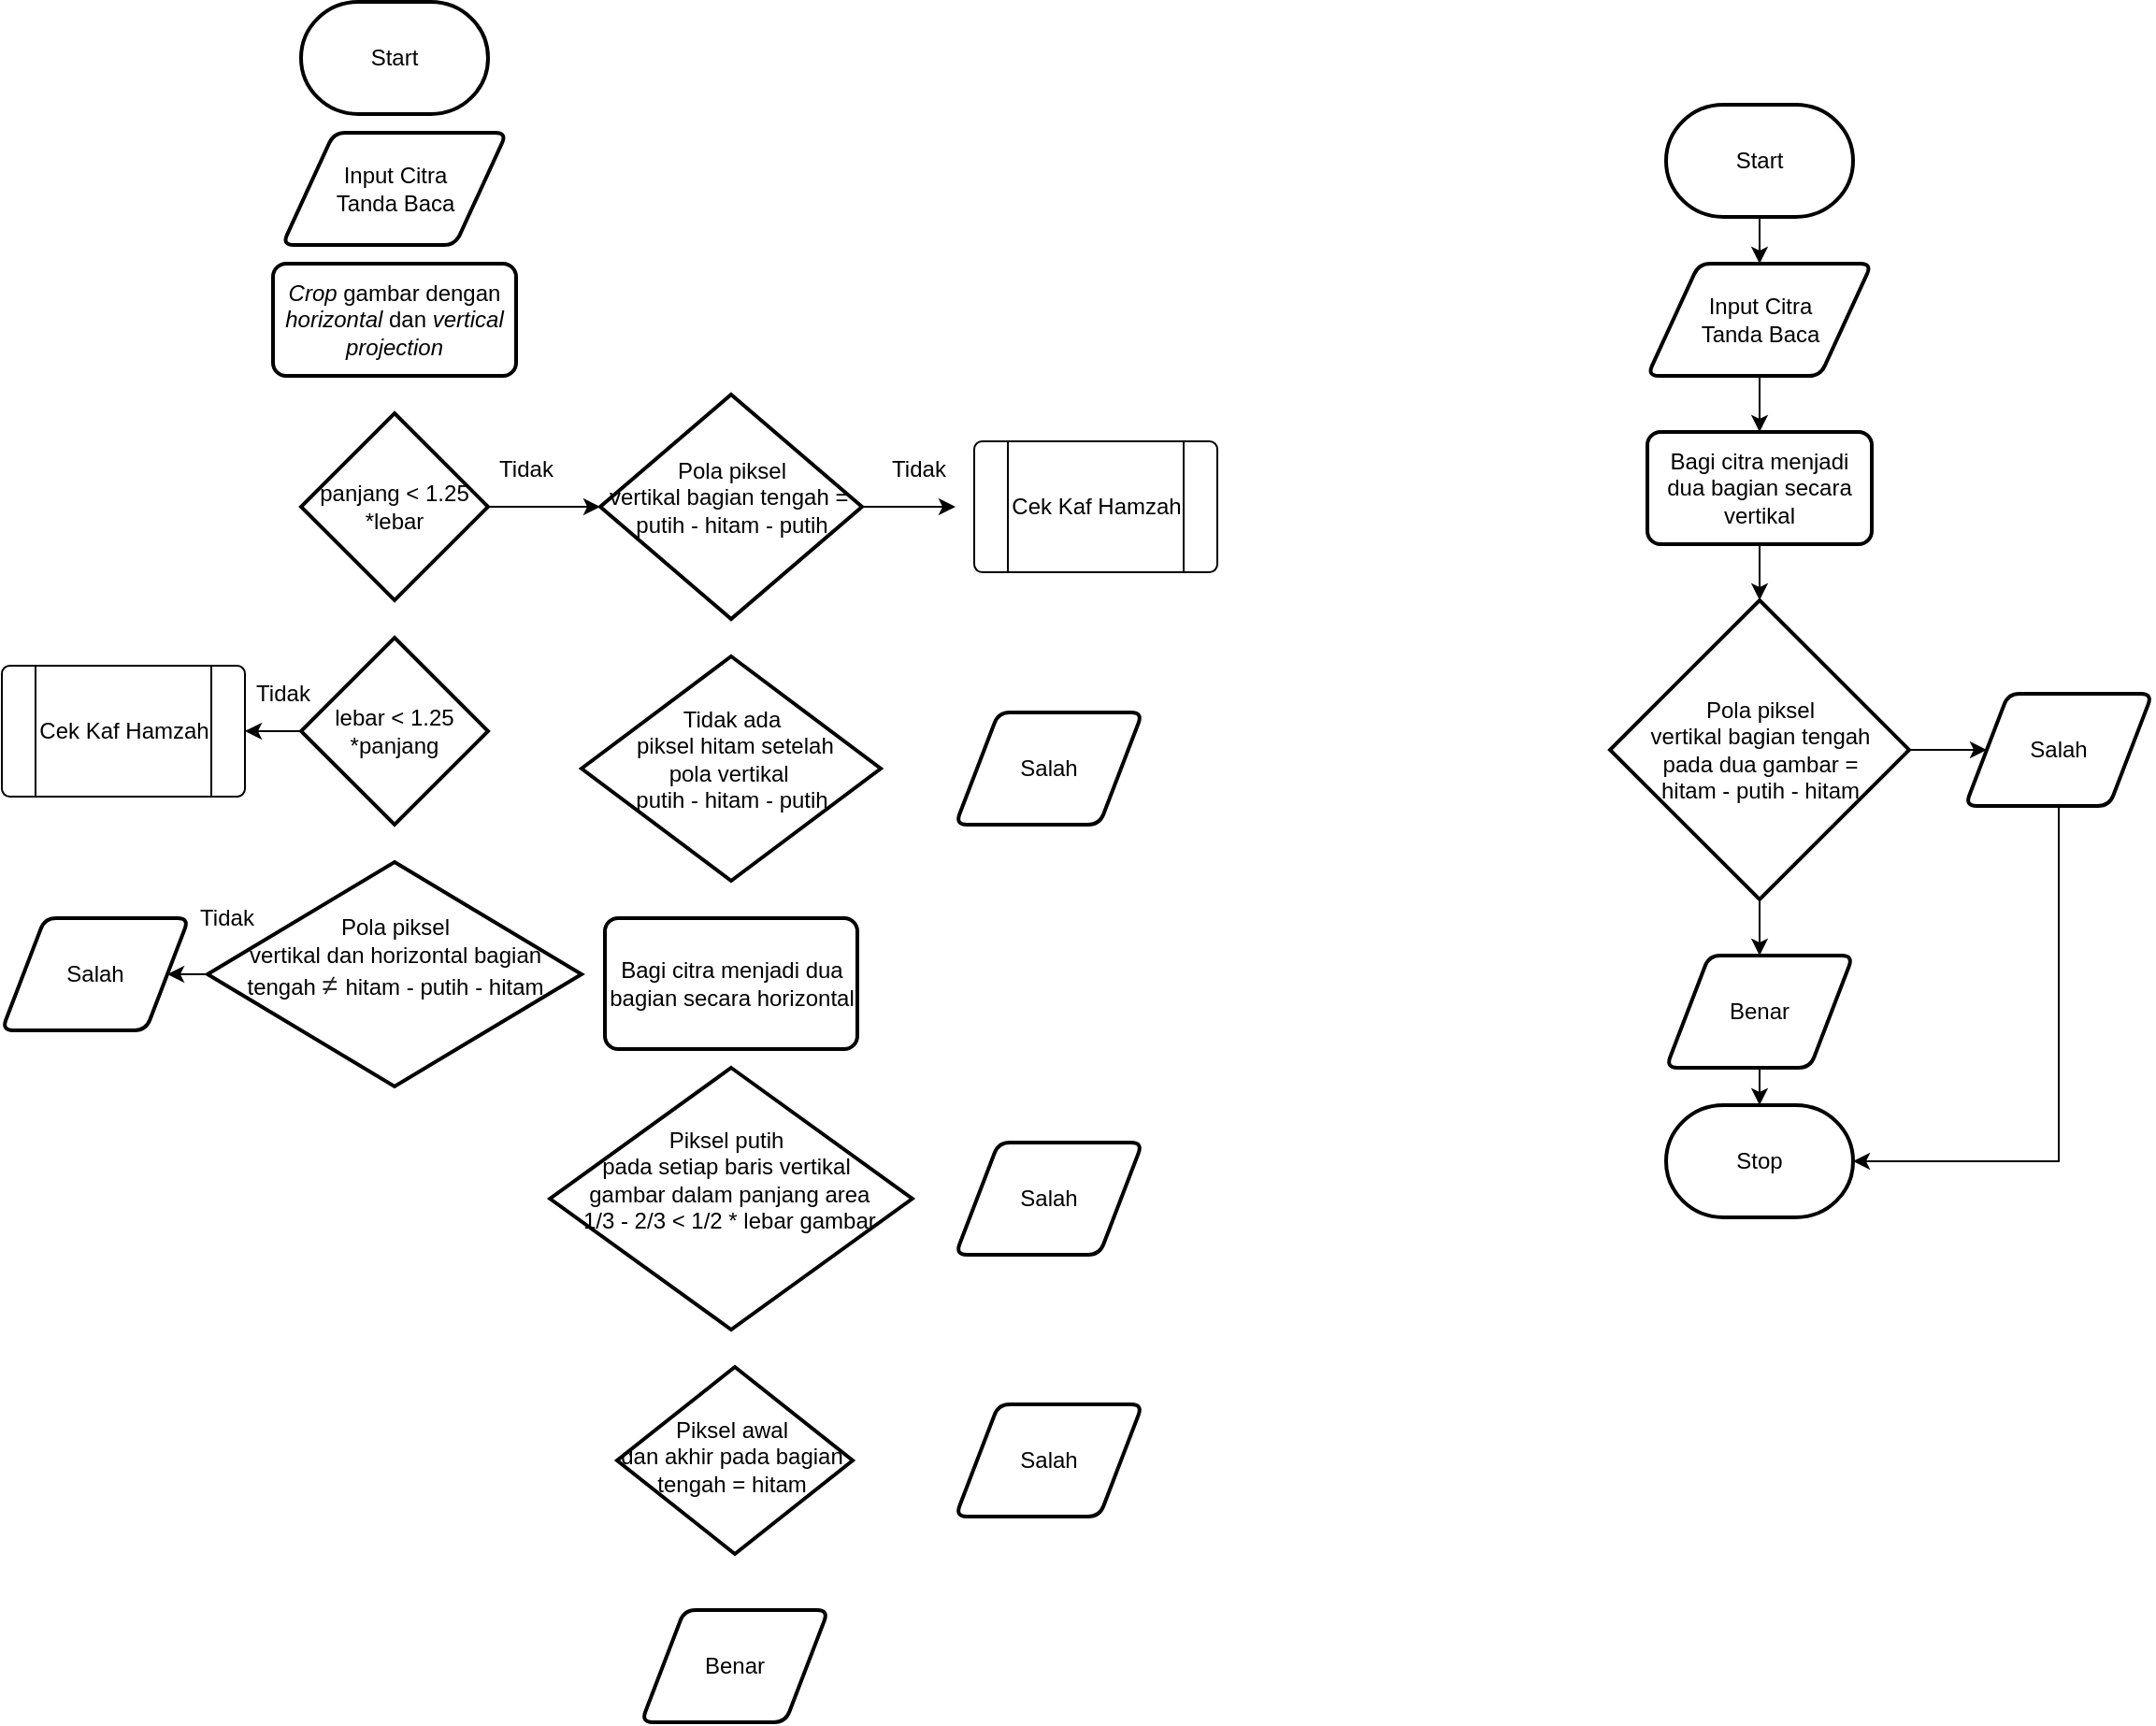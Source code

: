 <mxfile version="12.4.2" type="device" pages="1"><diagram id="PD7MTAYlZTsYnp9gRJVC" name="Page-1"><mxGraphModel dx="1324" dy="597" grid="1" gridSize="10" guides="1" tooltips="1" connect="1" arrows="1" fold="1" page="1" pageScale="1" pageWidth="850" pageHeight="1100" math="0" shadow="0"><root><mxCell id="0"/><mxCell id="1" parent="0"/><mxCell id="dxDsNywm7oJCLghrbIls-19" value="" style="strokeWidth=2;html=1;shape=mxgraph.flowchart.decision;whiteSpace=wrap;" vertex="1" parent="1"><mxGeometry x="320" y="220" width="140" height="120" as="geometry"/></mxCell><mxCell id="I2K6GpdKpuC9mJz0t7x1-2" value="Start" style="strokeWidth=2;html=1;shape=mxgraph.flowchart.terminator;whiteSpace=wrap;" parent="1" vertex="1"><mxGeometry x="160" y="10" width="100" height="60" as="geometry"/></mxCell><mxCell id="I2K6GpdKpuC9mJz0t7x1-4" value="&lt;i&gt;Crop &lt;/i&gt;gambar dengan &lt;i&gt;horizontal &lt;/i&gt;dan &lt;i&gt;vertical projection&lt;/i&gt;" style="rounded=1;whiteSpace=wrap;html=1;absoluteArcSize=1;arcSize=14;strokeWidth=2;" parent="1" vertex="1"><mxGeometry x="145" y="150" width="130" height="60" as="geometry"/></mxCell><mxCell id="dxDsNywm7oJCLghrbIls-4" style="edgeStyle=orthogonalEdgeStyle;rounded=0;orthogonalLoop=1;jettySize=auto;html=1;exitX=1;exitY=0.5;exitDx=0;exitDy=0;exitPerimeter=0;entryX=0;entryY=0.5;entryDx=0;entryDy=0;" edge="1" parent="1" source="I2K6GpdKpuC9mJz0t7x1-5"><mxGeometry relative="1" as="geometry"><mxPoint x="320" y="280" as="targetPoint"/></mxGeometry></mxCell><mxCell id="I2K6GpdKpuC9mJz0t7x1-5" value="panjang &amp;lt; 1.25 *lebar" style="strokeWidth=2;html=1;shape=mxgraph.flowchart.decision;whiteSpace=wrap;" parent="1" vertex="1"><mxGeometry x="160" y="230" width="100" height="100" as="geometry"/></mxCell><mxCell id="dxDsNywm7oJCLghrbIls-5" value="Tidak" style="text;html=1;align=center;verticalAlign=middle;resizable=0;points=[];;autosize=1;" vertex="1" parent="1"><mxGeometry x="260" y="250" width="40" height="20" as="geometry"/></mxCell><mxCell id="dxDsNywm7oJCLghrbIls-7" value="" style="shape=parallelogram;html=1;strokeWidth=2;perimeter=parallelogramPerimeter;whiteSpace=wrap;rounded=1;arcSize=12;size=0.23;" vertex="1" parent="1"><mxGeometry x="150" y="80" width="120" height="60" as="geometry"/></mxCell><mxCell id="dxDsNywm7oJCLghrbIls-11" style="edgeStyle=orthogonalEdgeStyle;rounded=0;orthogonalLoop=1;jettySize=auto;html=1;exitX=1;exitY=0.5;exitDx=0;exitDy=0;exitPerimeter=0;" edge="1" parent="1"><mxGeometry relative="1" as="geometry"><mxPoint x="510" y="280" as="targetPoint"/><mxPoint x="460" y="280" as="sourcePoint"/></mxGeometry></mxCell><mxCell id="dxDsNywm7oJCLghrbIls-13" value="Tidak" style="text;html=1;align=center;verticalAlign=middle;resizable=0;points=[];;autosize=1;" vertex="1" parent="1"><mxGeometry x="470" y="250" width="40" height="20" as="geometry"/></mxCell><mxCell id="dxDsNywm7oJCLghrbIls-16" value="Input Citra &lt;br&gt;Tanda Baca" style="text;html=1;align=center;verticalAlign=middle;resizable=0;points=[];;autosize=1;" vertex="1" parent="1"><mxGeometry x="170" y="95" width="80" height="30" as="geometry"/></mxCell><mxCell id="dxDsNywm7oJCLghrbIls-18" value="Pola piksel &lt;br&gt;vertikal bagian tengah =&amp;nbsp;&lt;br&gt;putih - hitam - putih" style="text;html=1;align=center;verticalAlign=middle;resizable=0;points=[];;autosize=1;" vertex="1" parent="1"><mxGeometry x="315" y="250" width="150" height="50" as="geometry"/></mxCell><mxCell id="dxDsNywm7oJCLghrbIls-33" style="edgeStyle=orthogonalEdgeStyle;rounded=0;orthogonalLoop=1;jettySize=auto;html=1;exitX=0.5;exitY=1;exitDx=0;exitDy=0;exitPerimeter=0;entryX=0.5;entryY=0;entryDx=0;entryDy=0;" edge="1" parent="1" source="dxDsNywm7oJCLghrbIls-20" target="dxDsNywm7oJCLghrbIls-22"><mxGeometry relative="1" as="geometry"/></mxCell><mxCell id="dxDsNywm7oJCLghrbIls-20" value="Start" style="strokeWidth=2;html=1;shape=mxgraph.flowchart.terminator;whiteSpace=wrap;" vertex="1" parent="1"><mxGeometry x="890" y="65" width="100" height="60" as="geometry"/></mxCell><mxCell id="dxDsNywm7oJCLghrbIls-34" style="edgeStyle=orthogonalEdgeStyle;rounded=0;orthogonalLoop=1;jettySize=auto;html=1;exitX=0.5;exitY=1;exitDx=0;exitDy=0;" edge="1" parent="1" source="dxDsNywm7oJCLghrbIls-22" target="dxDsNywm7oJCLghrbIls-24"><mxGeometry relative="1" as="geometry"/></mxCell><mxCell id="dxDsNywm7oJCLghrbIls-22" value="" style="shape=parallelogram;html=1;strokeWidth=2;perimeter=parallelogramPerimeter;whiteSpace=wrap;rounded=1;arcSize=12;size=0.23;" vertex="1" parent="1"><mxGeometry x="880" y="150" width="120" height="60" as="geometry"/></mxCell><mxCell id="dxDsNywm7oJCLghrbIls-23" value="Input Citra &lt;br&gt;Tanda Baca" style="text;html=1;align=center;verticalAlign=middle;resizable=0;points=[];;autosize=1;" vertex="1" parent="1"><mxGeometry x="900" y="165" width="80" height="30" as="geometry"/></mxCell><mxCell id="dxDsNywm7oJCLghrbIls-35" style="edgeStyle=orthogonalEdgeStyle;rounded=0;orthogonalLoop=1;jettySize=auto;html=1;exitX=0.5;exitY=1;exitDx=0;exitDy=0;entryX=0.5;entryY=0;entryDx=0;entryDy=0;entryPerimeter=0;" edge="1" parent="1" source="dxDsNywm7oJCLghrbIls-24" target="dxDsNywm7oJCLghrbIls-25"><mxGeometry relative="1" as="geometry"/></mxCell><mxCell id="dxDsNywm7oJCLghrbIls-24" value="Bagi citra menjadi dua bagian secara vertikal" style="rounded=1;whiteSpace=wrap;html=1;absoluteArcSize=1;arcSize=14;strokeWidth=2;" vertex="1" parent="1"><mxGeometry x="880" y="240" width="120" height="60" as="geometry"/></mxCell><mxCell id="dxDsNywm7oJCLghrbIls-30" value="" style="group" vertex="1" connectable="0" parent="1"><mxGeometry x="860" y="330" width="160" height="160" as="geometry"/></mxCell><mxCell id="dxDsNywm7oJCLghrbIls-25" value="" style="strokeWidth=2;html=1;shape=mxgraph.flowchart.decision;whiteSpace=wrap;" vertex="1" parent="dxDsNywm7oJCLghrbIls-30"><mxGeometry width="160" height="160" as="geometry"/></mxCell><mxCell id="dxDsNywm7oJCLghrbIls-29" value="Pola piksel &lt;br&gt;vertikal bagian tengah &lt;br&gt;pada dua gambar = &lt;br&gt;hitam - putih - hitam" style="text;html=1;align=center;verticalAlign=middle;resizable=0;points=[];;autosize=1;" vertex="1" parent="dxDsNywm7oJCLghrbIls-30"><mxGeometry x="15" y="50" width="130" height="60" as="geometry"/></mxCell><mxCell id="dxDsNywm7oJCLghrbIls-41" style="edgeStyle=orthogonalEdgeStyle;rounded=0;orthogonalLoop=1;jettySize=auto;html=1;exitX=0.5;exitY=1;exitDx=0;exitDy=0;" edge="1" parent="1" source="dxDsNywm7oJCLghrbIls-36" target="dxDsNywm7oJCLghrbIls-40"><mxGeometry relative="1" as="geometry"/></mxCell><mxCell id="dxDsNywm7oJCLghrbIls-36" value="Benar" style="shape=parallelogram;html=1;strokeWidth=2;perimeter=parallelogramPerimeter;whiteSpace=wrap;rounded=1;arcSize=12;size=0.23;" vertex="1" parent="1"><mxGeometry x="890" y="520" width="100" height="60" as="geometry"/></mxCell><mxCell id="dxDsNywm7oJCLghrbIls-42" style="edgeStyle=orthogonalEdgeStyle;rounded=0;orthogonalLoop=1;jettySize=auto;html=1;exitX=0.5;exitY=1;exitDx=0;exitDy=0;entryX=1;entryY=0.5;entryDx=0;entryDy=0;entryPerimeter=0;" edge="1" parent="1" source="dxDsNywm7oJCLghrbIls-37" target="dxDsNywm7oJCLghrbIls-40"><mxGeometry relative="1" as="geometry"/></mxCell><mxCell id="dxDsNywm7oJCLghrbIls-37" value="Salah" style="shape=parallelogram;html=1;strokeWidth=2;perimeter=parallelogramPerimeter;whiteSpace=wrap;rounded=1;arcSize=12;size=0.23;" vertex="1" parent="1"><mxGeometry x="1050" y="380" width="100" height="60" as="geometry"/></mxCell><mxCell id="dxDsNywm7oJCLghrbIls-38" style="edgeStyle=orthogonalEdgeStyle;rounded=0;orthogonalLoop=1;jettySize=auto;html=1;exitX=0.5;exitY=1;exitDx=0;exitDy=0;exitPerimeter=0;entryX=0.5;entryY=0;entryDx=0;entryDy=0;" edge="1" parent="1" source="dxDsNywm7oJCLghrbIls-25" target="dxDsNywm7oJCLghrbIls-36"><mxGeometry relative="1" as="geometry"/></mxCell><mxCell id="dxDsNywm7oJCLghrbIls-39" style="edgeStyle=orthogonalEdgeStyle;rounded=0;orthogonalLoop=1;jettySize=auto;html=1;exitX=1;exitY=0.5;exitDx=0;exitDy=0;exitPerimeter=0;entryX=0;entryY=0.5;entryDx=0;entryDy=0;" edge="1" parent="1" source="dxDsNywm7oJCLghrbIls-25" target="dxDsNywm7oJCLghrbIls-37"><mxGeometry relative="1" as="geometry"/></mxCell><mxCell id="dxDsNywm7oJCLghrbIls-40" value="Stop" style="strokeWidth=2;html=1;shape=mxgraph.flowchart.terminator;whiteSpace=wrap;" vertex="1" parent="1"><mxGeometry x="890" y="600" width="100" height="60" as="geometry"/></mxCell><mxCell id="dxDsNywm7oJCLghrbIls-50" value="Salah" style="shape=parallelogram;html=1;strokeWidth=2;perimeter=parallelogramPerimeter;whiteSpace=wrap;rounded=1;arcSize=12;size=0.23;" vertex="1" parent="1"><mxGeometry x="510" y="390" width="100" height="60" as="geometry"/></mxCell><mxCell id="dxDsNywm7oJCLghrbIls-53" value="Bagi citra menjadi dua bagian secara horizontal" style="rounded=1;whiteSpace=wrap;html=1;absoluteArcSize=1;arcSize=14;strokeWidth=2;" vertex="1" parent="1"><mxGeometry x="322.5" y="500" width="135" height="70" as="geometry"/></mxCell><mxCell id="dxDsNywm7oJCLghrbIls-55" value="" style="group" vertex="1" connectable="0" parent="1"><mxGeometry x="293.13" y="580" width="193.75" height="140" as="geometry"/></mxCell><mxCell id="dxDsNywm7oJCLghrbIls-51" value="" style="strokeWidth=2;html=1;shape=mxgraph.flowchart.decision;whiteSpace=wrap;" vertex="1" parent="dxDsNywm7oJCLghrbIls-55"><mxGeometry width="193.75" height="140" as="geometry"/></mxCell><mxCell id="dxDsNywm7oJCLghrbIls-54" value="Piksel putih &lt;br&gt;pada setiap baris vertikal&lt;br&gt;&amp;nbsp;gambar dalam panjang area&lt;br&gt;&amp;nbsp;1/3 - 2/3 &amp;lt; 1/2 * lebar gambar" style="text;html=1;align=center;verticalAlign=middle;resizable=0;points=[];;autosize=1;" vertex="1" parent="dxDsNywm7oJCLghrbIls-55"><mxGeometry x="3.75" y="30" width="180" height="60" as="geometry"/></mxCell><mxCell id="dxDsNywm7oJCLghrbIls-56" value="Salah" style="shape=parallelogram;html=1;strokeWidth=2;perimeter=parallelogramPerimeter;whiteSpace=wrap;rounded=1;arcSize=12;size=0.23;" vertex="1" parent="1"><mxGeometry x="510" y="620" width="100" height="60" as="geometry"/></mxCell><mxCell id="dxDsNywm7oJCLghrbIls-57" value="" style="group" vertex="1" connectable="0" parent="1"><mxGeometry x="310" y="360" width="160" height="120" as="geometry"/></mxCell><mxCell id="dxDsNywm7oJCLghrbIls-43" value="" style="strokeWidth=2;html=1;shape=mxgraph.flowchart.decision;whiteSpace=wrap;" vertex="1" parent="dxDsNywm7oJCLghrbIls-57"><mxGeometry width="160" height="120" as="geometry"/></mxCell><mxCell id="dxDsNywm7oJCLghrbIls-48" value="Tidak ada&lt;br&gt;&amp;nbsp;piksel hitam setelah &lt;br&gt;pola vertikal&amp;nbsp;&lt;br&gt;putih - hitam - putih" style="text;html=1;align=center;verticalAlign=middle;resizable=0;points=[];;autosize=1;" vertex="1" parent="dxDsNywm7oJCLghrbIls-57"><mxGeometry x="20" y="25" width="120" height="60" as="geometry"/></mxCell><mxCell id="dxDsNywm7oJCLghrbIls-60" value="" style="group" vertex="1" connectable="0" parent="1"><mxGeometry x="325" y="740" width="130" height="100" as="geometry"/></mxCell><mxCell id="dxDsNywm7oJCLghrbIls-58" value="" style="strokeWidth=2;html=1;shape=mxgraph.flowchart.decision;whiteSpace=wrap;" vertex="1" parent="dxDsNywm7oJCLghrbIls-60"><mxGeometry x="4" width="126" height="100" as="geometry"/></mxCell><mxCell id="dxDsNywm7oJCLghrbIls-59" value="Piksel awal &lt;br&gt;dan akhir pada bagian&lt;br&gt;&amp;nbsp;tengah = hitam&amp;nbsp;" style="text;html=1;align=center;verticalAlign=middle;resizable=0;points=[];;autosize=1;" vertex="1" parent="dxDsNywm7oJCLghrbIls-60"><mxGeometry y="23" width="130" height="50" as="geometry"/></mxCell><mxCell id="dxDsNywm7oJCLghrbIls-62" value="Salah" style="shape=parallelogram;html=1;strokeWidth=2;perimeter=parallelogramPerimeter;whiteSpace=wrap;rounded=1;arcSize=12;size=0.23;" vertex="1" parent="1"><mxGeometry x="510" y="760" width="100" height="60" as="geometry"/></mxCell><mxCell id="dxDsNywm7oJCLghrbIls-63" value="Benar" style="shape=parallelogram;html=1;strokeWidth=2;perimeter=parallelogramPerimeter;whiteSpace=wrap;rounded=1;arcSize=12;size=0.23;" vertex="1" parent="1"><mxGeometry x="342" y="870" width="100" height="60" as="geometry"/></mxCell><mxCell id="dxDsNywm7oJCLghrbIls-72" style="edgeStyle=orthogonalEdgeStyle;rounded=0;orthogonalLoop=1;jettySize=auto;html=1;exitX=0;exitY=0.5;exitDx=0;exitDy=0;exitPerimeter=0;entryX=1;entryY=0.5;entryDx=0;entryDy=0;" edge="1" parent="1" source="dxDsNywm7oJCLghrbIls-64" target="dxDsNywm7oJCLghrbIls-67"><mxGeometry relative="1" as="geometry"/></mxCell><mxCell id="dxDsNywm7oJCLghrbIls-64" value="lebar &amp;lt; 1.25 *panjang" style="strokeWidth=2;html=1;shape=mxgraph.flowchart.decision;whiteSpace=wrap;" vertex="1" parent="1"><mxGeometry x="160" y="350" width="100" height="100" as="geometry"/></mxCell><mxCell id="dxDsNywm7oJCLghrbIls-65" value="" style="group" vertex="1" connectable="0" parent="1"><mxGeometry x="520" y="245" width="130" height="70" as="geometry"/></mxCell><mxCell id="dxDsNywm7oJCLghrbIls-14" value="" style="verticalLabelPosition=bottom;verticalAlign=top;html=1;shape=process;whiteSpace=wrap;rounded=1;size=0.14;arcSize=6;" vertex="1" parent="dxDsNywm7oJCLghrbIls-65"><mxGeometry width="130" height="70" as="geometry"/></mxCell><mxCell id="dxDsNywm7oJCLghrbIls-15" value="Cek Kaf Hamzah" style="text;html=1;align=center;verticalAlign=middle;resizable=0;points=[];;autosize=1;" vertex="1" parent="dxDsNywm7oJCLghrbIls-65"><mxGeometry x="10" y="25" width="110" height="20" as="geometry"/></mxCell><mxCell id="dxDsNywm7oJCLghrbIls-66" value="" style="group" vertex="1" connectable="0" parent="1"><mxGeometry y="365" width="130" height="70" as="geometry"/></mxCell><mxCell id="dxDsNywm7oJCLghrbIls-67" value="" style="verticalLabelPosition=bottom;verticalAlign=top;html=1;shape=process;whiteSpace=wrap;rounded=1;size=0.14;arcSize=6;" vertex="1" parent="dxDsNywm7oJCLghrbIls-66"><mxGeometry width="130" height="70" as="geometry"/></mxCell><mxCell id="dxDsNywm7oJCLghrbIls-68" value="Cek Kaf Hamzah" style="text;html=1;align=center;verticalAlign=middle;resizable=0;points=[];;autosize=1;" vertex="1" parent="dxDsNywm7oJCLghrbIls-66"><mxGeometry x="10" y="25" width="110" height="20" as="geometry"/></mxCell><mxCell id="dxDsNywm7oJCLghrbIls-73" value="Tidak" style="text;html=1;align=center;verticalAlign=middle;resizable=0;points=[];;autosize=1;" vertex="1" parent="1"><mxGeometry x="130" y="370" width="40" height="20" as="geometry"/></mxCell><mxCell id="dxDsNywm7oJCLghrbIls-81" style="edgeStyle=orthogonalEdgeStyle;rounded=0;orthogonalLoop=1;jettySize=auto;html=1;exitX=0;exitY=0.5;exitDx=0;exitDy=0;exitPerimeter=0;entryX=1;entryY=0.5;entryDx=0;entryDy=0;" edge="1" parent="1" source="dxDsNywm7oJCLghrbIls-74" target="dxDsNywm7oJCLghrbIls-78"><mxGeometry relative="1" as="geometry"/></mxCell><mxCell id="dxDsNywm7oJCLghrbIls-74" value="" style="strokeWidth=2;html=1;shape=mxgraph.flowchart.decision;whiteSpace=wrap;" vertex="1" parent="1"><mxGeometry x="110" y="470" width="200" height="120" as="geometry"/></mxCell><mxCell id="dxDsNywm7oJCLghrbIls-76" value="Pola piksel &lt;br&gt;vertikal dan horizontal bagian&lt;br&gt;tengah&amp;nbsp;&lt;span style=&quot;color: rgb(40 , 40 , 41) ; font-family: , , &amp;#34;blinkmacsystemfont&amp;#34; , &amp;#34;segoe ui&amp;#34; , &amp;#34;roboto&amp;#34; , , &amp;#34;ubuntu&amp;#34; , &amp;#34;cantarell&amp;#34; , &amp;#34;helvetica neue&amp;#34; , sans-serif ; font-size: 15px ; text-align: left ; white-space: normal ; background-color: rgb(255 , 255 , 255)&quot;&gt;≠&amp;nbsp;&lt;/span&gt;hitam - putih - hitam" style="text;html=1;align=center;verticalAlign=middle;resizable=0;points=[];;autosize=1;" vertex="1" parent="1"><mxGeometry x="125" y="496" width="170" height="50" as="geometry"/></mxCell><mxCell id="dxDsNywm7oJCLghrbIls-78" value="Salah" style="shape=parallelogram;html=1;strokeWidth=2;perimeter=parallelogramPerimeter;whiteSpace=wrap;rounded=1;arcSize=12;size=0.23;" vertex="1" parent="1"><mxGeometry y="500" width="100" height="60" as="geometry"/></mxCell><mxCell id="dxDsNywm7oJCLghrbIls-80" value="Tidak" style="text;html=1;align=center;verticalAlign=middle;resizable=0;points=[];;autosize=1;" vertex="1" parent="1"><mxGeometry x="100" y="490" width="40" height="20" as="geometry"/></mxCell></root></mxGraphModel></diagram></mxfile>